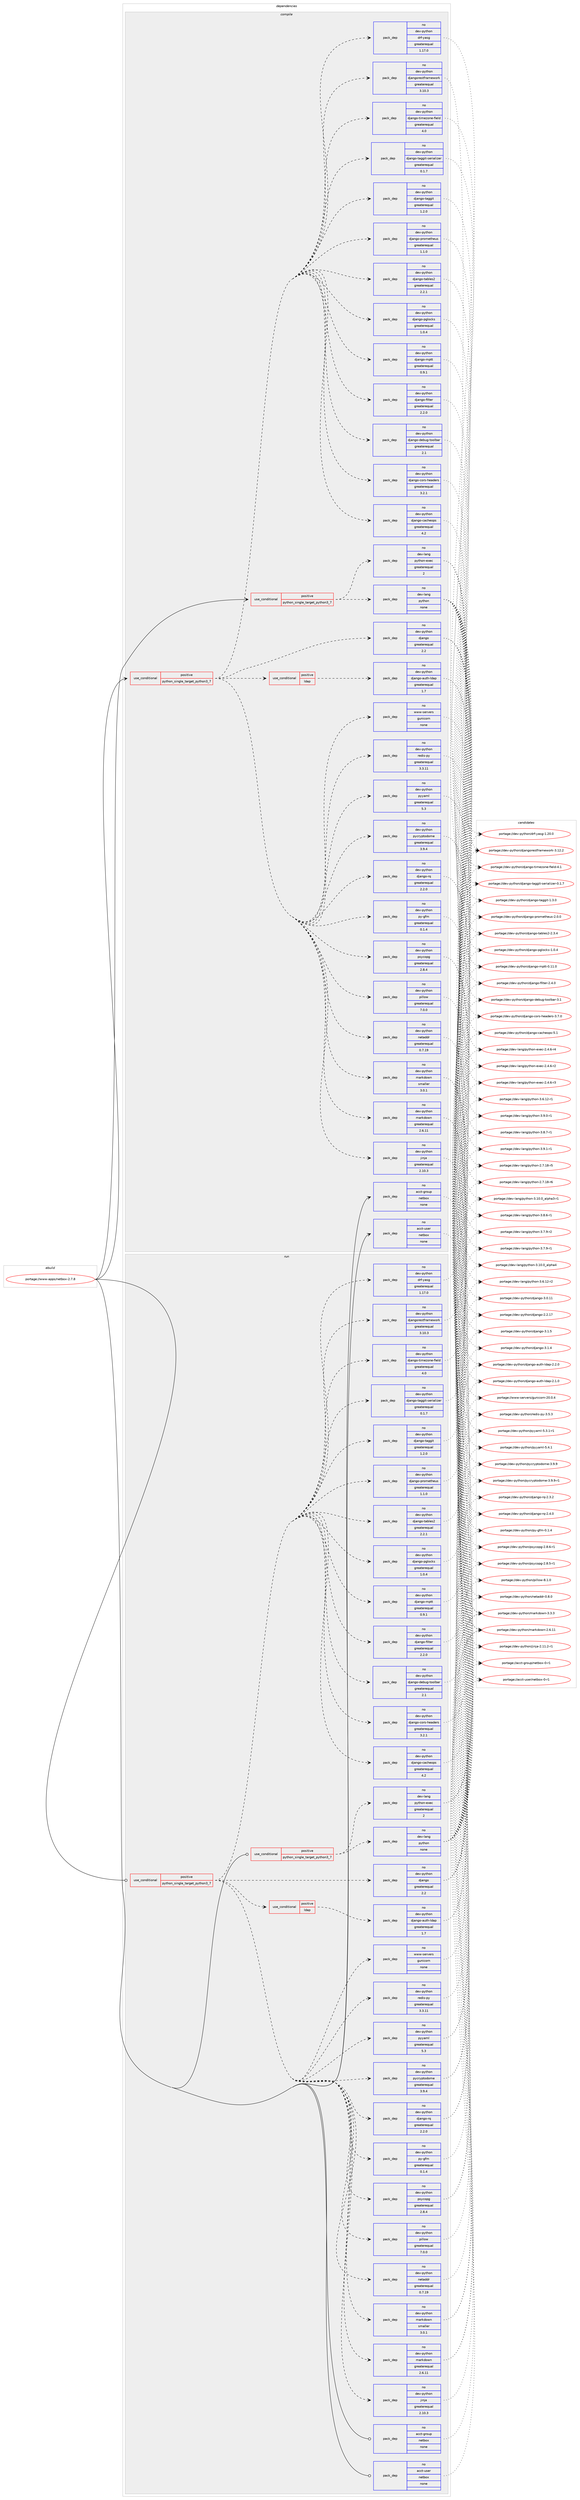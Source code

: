 digraph prolog {

# *************
# Graph options
# *************

newrank=true;
concentrate=true;
compound=true;
graph [rankdir=LR,fontname=Helvetica,fontsize=10,ranksep=1.5];#, ranksep=2.5, nodesep=0.2];
edge  [arrowhead=vee];
node  [fontname=Helvetica,fontsize=10];

# **********
# The ebuild
# **********

subgraph cluster_leftcol {
color=gray;
rank=same;
label=<<i>ebuild</i>>;
id [label="portage://www-apps/netbox-2.7.8", color=red, width=4, href="../www-apps/netbox-2.7.8.svg"];
}

# ****************
# The dependencies
# ****************

subgraph cluster_midcol {
color=gray;
label=<<i>dependencies</i>>;
subgraph cluster_compile {
fillcolor="#eeeeee";
style=filled;
label=<<i>compile</i>>;
subgraph cond1077 {
dependency4663 [label=<<TABLE BORDER="0" CELLBORDER="1" CELLSPACING="0" CELLPADDING="4"><TR><TD ROWSPAN="3" CELLPADDING="10">use_conditional</TD></TR><TR><TD>positive</TD></TR><TR><TD>python_single_target_python3_7</TD></TR></TABLE>>, shape=none, color=red];
subgraph pack3538 {
dependency4664 [label=<<TABLE BORDER="0" CELLBORDER="1" CELLSPACING="0" CELLPADDING="4" WIDTH="220"><TR><TD ROWSPAN="6" CELLPADDING="30">pack_dep</TD></TR><TR><TD WIDTH="110">no</TD></TR><TR><TD>dev-lang</TD></TR><TR><TD>python</TD></TR><TR><TD>none</TD></TR><TR><TD></TD></TR></TABLE>>, shape=none, color=blue];
}
dependency4663:e -> dependency4664:w [weight=20,style="dashed",arrowhead="vee"];
subgraph pack3539 {
dependency4665 [label=<<TABLE BORDER="0" CELLBORDER="1" CELLSPACING="0" CELLPADDING="4" WIDTH="220"><TR><TD ROWSPAN="6" CELLPADDING="30">pack_dep</TD></TR><TR><TD WIDTH="110">no</TD></TR><TR><TD>dev-lang</TD></TR><TR><TD>python-exec</TD></TR><TR><TD>greaterequal</TD></TR><TR><TD>2</TD></TR></TABLE>>, shape=none, color=blue];
}
dependency4663:e -> dependency4665:w [weight=20,style="dashed",arrowhead="vee"];
}
id:e -> dependency4663:w [weight=20,style="solid",arrowhead="vee"];
subgraph cond1078 {
dependency4666 [label=<<TABLE BORDER="0" CELLBORDER="1" CELLSPACING="0" CELLPADDING="4"><TR><TD ROWSPAN="3" CELLPADDING="10">use_conditional</TD></TR><TR><TD>positive</TD></TR><TR><TD>python_single_target_python3_7</TD></TR></TABLE>>, shape=none, color=red];
subgraph pack3540 {
dependency4667 [label=<<TABLE BORDER="0" CELLBORDER="1" CELLSPACING="0" CELLPADDING="4" WIDTH="220"><TR><TD ROWSPAN="6" CELLPADDING="30">pack_dep</TD></TR><TR><TD WIDTH="110">no</TD></TR><TR><TD>dev-python</TD></TR><TR><TD>django</TD></TR><TR><TD>greaterequal</TD></TR><TR><TD>2.2</TD></TR></TABLE>>, shape=none, color=blue];
}
dependency4666:e -> dependency4667:w [weight=20,style="dashed",arrowhead="vee"];
subgraph pack3541 {
dependency4668 [label=<<TABLE BORDER="0" CELLBORDER="1" CELLSPACING="0" CELLPADDING="4" WIDTH="220"><TR><TD ROWSPAN="6" CELLPADDING="30">pack_dep</TD></TR><TR><TD WIDTH="110">no</TD></TR><TR><TD>dev-python</TD></TR><TR><TD>django-cacheops</TD></TR><TR><TD>greaterequal</TD></TR><TR><TD>4.2</TD></TR></TABLE>>, shape=none, color=blue];
}
dependency4666:e -> dependency4668:w [weight=20,style="dashed",arrowhead="vee"];
subgraph pack3542 {
dependency4669 [label=<<TABLE BORDER="0" CELLBORDER="1" CELLSPACING="0" CELLPADDING="4" WIDTH="220"><TR><TD ROWSPAN="6" CELLPADDING="30">pack_dep</TD></TR><TR><TD WIDTH="110">no</TD></TR><TR><TD>dev-python</TD></TR><TR><TD>django-cors-headers</TD></TR><TR><TD>greaterequal</TD></TR><TR><TD>3.2.1</TD></TR></TABLE>>, shape=none, color=blue];
}
dependency4666:e -> dependency4669:w [weight=20,style="dashed",arrowhead="vee"];
subgraph pack3543 {
dependency4670 [label=<<TABLE BORDER="0" CELLBORDER="1" CELLSPACING="0" CELLPADDING="4" WIDTH="220"><TR><TD ROWSPAN="6" CELLPADDING="30">pack_dep</TD></TR><TR><TD WIDTH="110">no</TD></TR><TR><TD>dev-python</TD></TR><TR><TD>django-debug-toolbar</TD></TR><TR><TD>greaterequal</TD></TR><TR><TD>2.1</TD></TR></TABLE>>, shape=none, color=blue];
}
dependency4666:e -> dependency4670:w [weight=20,style="dashed",arrowhead="vee"];
subgraph pack3544 {
dependency4671 [label=<<TABLE BORDER="0" CELLBORDER="1" CELLSPACING="0" CELLPADDING="4" WIDTH="220"><TR><TD ROWSPAN="6" CELLPADDING="30">pack_dep</TD></TR><TR><TD WIDTH="110">no</TD></TR><TR><TD>dev-python</TD></TR><TR><TD>django-filter</TD></TR><TR><TD>greaterequal</TD></TR><TR><TD>2.2.0</TD></TR></TABLE>>, shape=none, color=blue];
}
dependency4666:e -> dependency4671:w [weight=20,style="dashed",arrowhead="vee"];
subgraph pack3545 {
dependency4672 [label=<<TABLE BORDER="0" CELLBORDER="1" CELLSPACING="0" CELLPADDING="4" WIDTH="220"><TR><TD ROWSPAN="6" CELLPADDING="30">pack_dep</TD></TR><TR><TD WIDTH="110">no</TD></TR><TR><TD>dev-python</TD></TR><TR><TD>django-mptt</TD></TR><TR><TD>greaterequal</TD></TR><TR><TD>0.9.1</TD></TR></TABLE>>, shape=none, color=blue];
}
dependency4666:e -> dependency4672:w [weight=20,style="dashed",arrowhead="vee"];
subgraph pack3546 {
dependency4673 [label=<<TABLE BORDER="0" CELLBORDER="1" CELLSPACING="0" CELLPADDING="4" WIDTH="220"><TR><TD ROWSPAN="6" CELLPADDING="30">pack_dep</TD></TR><TR><TD WIDTH="110">no</TD></TR><TR><TD>dev-python</TD></TR><TR><TD>django-pglocks</TD></TR><TR><TD>greaterequal</TD></TR><TR><TD>1.0.4</TD></TR></TABLE>>, shape=none, color=blue];
}
dependency4666:e -> dependency4673:w [weight=20,style="dashed",arrowhead="vee"];
subgraph pack3547 {
dependency4674 [label=<<TABLE BORDER="0" CELLBORDER="1" CELLSPACING="0" CELLPADDING="4" WIDTH="220"><TR><TD ROWSPAN="6" CELLPADDING="30">pack_dep</TD></TR><TR><TD WIDTH="110">no</TD></TR><TR><TD>dev-python</TD></TR><TR><TD>django-prometheus</TD></TR><TR><TD>greaterequal</TD></TR><TR><TD>1.1.0</TD></TR></TABLE>>, shape=none, color=blue];
}
dependency4666:e -> dependency4674:w [weight=20,style="dashed",arrowhead="vee"];
subgraph pack3548 {
dependency4675 [label=<<TABLE BORDER="0" CELLBORDER="1" CELLSPACING="0" CELLPADDING="4" WIDTH="220"><TR><TD ROWSPAN="6" CELLPADDING="30">pack_dep</TD></TR><TR><TD WIDTH="110">no</TD></TR><TR><TD>dev-python</TD></TR><TR><TD>django-rq</TD></TR><TR><TD>greaterequal</TD></TR><TR><TD>2.2.0</TD></TR></TABLE>>, shape=none, color=blue];
}
dependency4666:e -> dependency4675:w [weight=20,style="dashed",arrowhead="vee"];
subgraph pack3549 {
dependency4676 [label=<<TABLE BORDER="0" CELLBORDER="1" CELLSPACING="0" CELLPADDING="4" WIDTH="220"><TR><TD ROWSPAN="6" CELLPADDING="30">pack_dep</TD></TR><TR><TD WIDTH="110">no</TD></TR><TR><TD>dev-python</TD></TR><TR><TD>django-tables2</TD></TR><TR><TD>greaterequal</TD></TR><TR><TD>2.2.1</TD></TR></TABLE>>, shape=none, color=blue];
}
dependency4666:e -> dependency4676:w [weight=20,style="dashed",arrowhead="vee"];
subgraph pack3550 {
dependency4677 [label=<<TABLE BORDER="0" CELLBORDER="1" CELLSPACING="0" CELLPADDING="4" WIDTH="220"><TR><TD ROWSPAN="6" CELLPADDING="30">pack_dep</TD></TR><TR><TD WIDTH="110">no</TD></TR><TR><TD>dev-python</TD></TR><TR><TD>django-taggit</TD></TR><TR><TD>greaterequal</TD></TR><TR><TD>1.2.0</TD></TR></TABLE>>, shape=none, color=blue];
}
dependency4666:e -> dependency4677:w [weight=20,style="dashed",arrowhead="vee"];
subgraph pack3551 {
dependency4678 [label=<<TABLE BORDER="0" CELLBORDER="1" CELLSPACING="0" CELLPADDING="4" WIDTH="220"><TR><TD ROWSPAN="6" CELLPADDING="30">pack_dep</TD></TR><TR><TD WIDTH="110">no</TD></TR><TR><TD>dev-python</TD></TR><TR><TD>django-taggit-serializer</TD></TR><TR><TD>greaterequal</TD></TR><TR><TD>0.1.7</TD></TR></TABLE>>, shape=none, color=blue];
}
dependency4666:e -> dependency4678:w [weight=20,style="dashed",arrowhead="vee"];
subgraph pack3552 {
dependency4679 [label=<<TABLE BORDER="0" CELLBORDER="1" CELLSPACING="0" CELLPADDING="4" WIDTH="220"><TR><TD ROWSPAN="6" CELLPADDING="30">pack_dep</TD></TR><TR><TD WIDTH="110">no</TD></TR><TR><TD>dev-python</TD></TR><TR><TD>django-timezone-field</TD></TR><TR><TD>greaterequal</TD></TR><TR><TD>4.0</TD></TR></TABLE>>, shape=none, color=blue];
}
dependency4666:e -> dependency4679:w [weight=20,style="dashed",arrowhead="vee"];
subgraph pack3553 {
dependency4680 [label=<<TABLE BORDER="0" CELLBORDER="1" CELLSPACING="0" CELLPADDING="4" WIDTH="220"><TR><TD ROWSPAN="6" CELLPADDING="30">pack_dep</TD></TR><TR><TD WIDTH="110">no</TD></TR><TR><TD>dev-python</TD></TR><TR><TD>djangorestframework</TD></TR><TR><TD>greaterequal</TD></TR><TR><TD>3.10.3</TD></TR></TABLE>>, shape=none, color=blue];
}
dependency4666:e -> dependency4680:w [weight=20,style="dashed",arrowhead="vee"];
subgraph pack3554 {
dependency4681 [label=<<TABLE BORDER="0" CELLBORDER="1" CELLSPACING="0" CELLPADDING="4" WIDTH="220"><TR><TD ROWSPAN="6" CELLPADDING="30">pack_dep</TD></TR><TR><TD WIDTH="110">no</TD></TR><TR><TD>dev-python</TD></TR><TR><TD>drf-yasg</TD></TR><TR><TD>greaterequal</TD></TR><TR><TD>1.17.0</TD></TR></TABLE>>, shape=none, color=blue];
}
dependency4666:e -> dependency4681:w [weight=20,style="dashed",arrowhead="vee"];
subgraph pack3555 {
dependency4682 [label=<<TABLE BORDER="0" CELLBORDER="1" CELLSPACING="0" CELLPADDING="4" WIDTH="220"><TR><TD ROWSPAN="6" CELLPADDING="30">pack_dep</TD></TR><TR><TD WIDTH="110">no</TD></TR><TR><TD>dev-python</TD></TR><TR><TD>jinja</TD></TR><TR><TD>greaterequal</TD></TR><TR><TD>2.10.3</TD></TR></TABLE>>, shape=none, color=blue];
}
dependency4666:e -> dependency4682:w [weight=20,style="dashed",arrowhead="vee"];
subgraph pack3556 {
dependency4683 [label=<<TABLE BORDER="0" CELLBORDER="1" CELLSPACING="0" CELLPADDING="4" WIDTH="220"><TR><TD ROWSPAN="6" CELLPADDING="30">pack_dep</TD></TR><TR><TD WIDTH="110">no</TD></TR><TR><TD>dev-python</TD></TR><TR><TD>markdown</TD></TR><TR><TD>greaterequal</TD></TR><TR><TD>2.6.11</TD></TR></TABLE>>, shape=none, color=blue];
}
dependency4666:e -> dependency4683:w [weight=20,style="dashed",arrowhead="vee"];
subgraph pack3557 {
dependency4684 [label=<<TABLE BORDER="0" CELLBORDER="1" CELLSPACING="0" CELLPADDING="4" WIDTH="220"><TR><TD ROWSPAN="6" CELLPADDING="30">pack_dep</TD></TR><TR><TD WIDTH="110">no</TD></TR><TR><TD>dev-python</TD></TR><TR><TD>markdown</TD></TR><TR><TD>smaller</TD></TR><TR><TD>3.0.1</TD></TR></TABLE>>, shape=none, color=blue];
}
dependency4666:e -> dependency4684:w [weight=20,style="dashed",arrowhead="vee"];
subgraph pack3558 {
dependency4685 [label=<<TABLE BORDER="0" CELLBORDER="1" CELLSPACING="0" CELLPADDING="4" WIDTH="220"><TR><TD ROWSPAN="6" CELLPADDING="30">pack_dep</TD></TR><TR><TD WIDTH="110">no</TD></TR><TR><TD>dev-python</TD></TR><TR><TD>netaddr</TD></TR><TR><TD>greaterequal</TD></TR><TR><TD>0.7.19</TD></TR></TABLE>>, shape=none, color=blue];
}
dependency4666:e -> dependency4685:w [weight=20,style="dashed",arrowhead="vee"];
subgraph pack3559 {
dependency4686 [label=<<TABLE BORDER="0" CELLBORDER="1" CELLSPACING="0" CELLPADDING="4" WIDTH="220"><TR><TD ROWSPAN="6" CELLPADDING="30">pack_dep</TD></TR><TR><TD WIDTH="110">no</TD></TR><TR><TD>dev-python</TD></TR><TR><TD>pillow</TD></TR><TR><TD>greaterequal</TD></TR><TR><TD>7.0.0</TD></TR></TABLE>>, shape=none, color=blue];
}
dependency4666:e -> dependency4686:w [weight=20,style="dashed",arrowhead="vee"];
subgraph pack3560 {
dependency4687 [label=<<TABLE BORDER="0" CELLBORDER="1" CELLSPACING="0" CELLPADDING="4" WIDTH="220"><TR><TD ROWSPAN="6" CELLPADDING="30">pack_dep</TD></TR><TR><TD WIDTH="110">no</TD></TR><TR><TD>dev-python</TD></TR><TR><TD>psycopg</TD></TR><TR><TD>greaterequal</TD></TR><TR><TD>2.8.4</TD></TR></TABLE>>, shape=none, color=blue];
}
dependency4666:e -> dependency4687:w [weight=20,style="dashed",arrowhead="vee"];
subgraph pack3561 {
dependency4688 [label=<<TABLE BORDER="0" CELLBORDER="1" CELLSPACING="0" CELLPADDING="4" WIDTH="220"><TR><TD ROWSPAN="6" CELLPADDING="30">pack_dep</TD></TR><TR><TD WIDTH="110">no</TD></TR><TR><TD>dev-python</TD></TR><TR><TD>py-gfm</TD></TR><TR><TD>greaterequal</TD></TR><TR><TD>0.1.4</TD></TR></TABLE>>, shape=none, color=blue];
}
dependency4666:e -> dependency4688:w [weight=20,style="dashed",arrowhead="vee"];
subgraph pack3562 {
dependency4689 [label=<<TABLE BORDER="0" CELLBORDER="1" CELLSPACING="0" CELLPADDING="4" WIDTH="220"><TR><TD ROWSPAN="6" CELLPADDING="30">pack_dep</TD></TR><TR><TD WIDTH="110">no</TD></TR><TR><TD>dev-python</TD></TR><TR><TD>pycryptodome</TD></TR><TR><TD>greaterequal</TD></TR><TR><TD>3.9.4</TD></TR></TABLE>>, shape=none, color=blue];
}
dependency4666:e -> dependency4689:w [weight=20,style="dashed",arrowhead="vee"];
subgraph pack3563 {
dependency4690 [label=<<TABLE BORDER="0" CELLBORDER="1" CELLSPACING="0" CELLPADDING="4" WIDTH="220"><TR><TD ROWSPAN="6" CELLPADDING="30">pack_dep</TD></TR><TR><TD WIDTH="110">no</TD></TR><TR><TD>dev-python</TD></TR><TR><TD>pyyaml</TD></TR><TR><TD>greaterequal</TD></TR><TR><TD>5.3</TD></TR></TABLE>>, shape=none, color=blue];
}
dependency4666:e -> dependency4690:w [weight=20,style="dashed",arrowhead="vee"];
subgraph pack3564 {
dependency4691 [label=<<TABLE BORDER="0" CELLBORDER="1" CELLSPACING="0" CELLPADDING="4" WIDTH="220"><TR><TD ROWSPAN="6" CELLPADDING="30">pack_dep</TD></TR><TR><TD WIDTH="110">no</TD></TR><TR><TD>dev-python</TD></TR><TR><TD>redis-py</TD></TR><TR><TD>greaterequal</TD></TR><TR><TD>3.3.11</TD></TR></TABLE>>, shape=none, color=blue];
}
dependency4666:e -> dependency4691:w [weight=20,style="dashed",arrowhead="vee"];
subgraph pack3565 {
dependency4692 [label=<<TABLE BORDER="0" CELLBORDER="1" CELLSPACING="0" CELLPADDING="4" WIDTH="220"><TR><TD ROWSPAN="6" CELLPADDING="30">pack_dep</TD></TR><TR><TD WIDTH="110">no</TD></TR><TR><TD>www-servers</TD></TR><TR><TD>gunicorn</TD></TR><TR><TD>none</TD></TR><TR><TD></TD></TR></TABLE>>, shape=none, color=blue];
}
dependency4666:e -> dependency4692:w [weight=20,style="dashed",arrowhead="vee"];
subgraph cond1079 {
dependency4693 [label=<<TABLE BORDER="0" CELLBORDER="1" CELLSPACING="0" CELLPADDING="4"><TR><TD ROWSPAN="3" CELLPADDING="10">use_conditional</TD></TR><TR><TD>positive</TD></TR><TR><TD>ldap</TD></TR></TABLE>>, shape=none, color=red];
subgraph pack3566 {
dependency4694 [label=<<TABLE BORDER="0" CELLBORDER="1" CELLSPACING="0" CELLPADDING="4" WIDTH="220"><TR><TD ROWSPAN="6" CELLPADDING="30">pack_dep</TD></TR><TR><TD WIDTH="110">no</TD></TR><TR><TD>dev-python</TD></TR><TR><TD>django-auth-ldap</TD></TR><TR><TD>greaterequal</TD></TR><TR><TD>1.7</TD></TR></TABLE>>, shape=none, color=blue];
}
dependency4693:e -> dependency4694:w [weight=20,style="dashed",arrowhead="vee"];
}
dependency4666:e -> dependency4693:w [weight=20,style="dashed",arrowhead="vee"];
}
id:e -> dependency4666:w [weight=20,style="solid",arrowhead="vee"];
subgraph pack3567 {
dependency4695 [label=<<TABLE BORDER="0" CELLBORDER="1" CELLSPACING="0" CELLPADDING="4" WIDTH="220"><TR><TD ROWSPAN="6" CELLPADDING="30">pack_dep</TD></TR><TR><TD WIDTH="110">no</TD></TR><TR><TD>acct-group</TD></TR><TR><TD>netbox</TD></TR><TR><TD>none</TD></TR><TR><TD></TD></TR></TABLE>>, shape=none, color=blue];
}
id:e -> dependency4695:w [weight=20,style="solid",arrowhead="vee"];
subgraph pack3568 {
dependency4696 [label=<<TABLE BORDER="0" CELLBORDER="1" CELLSPACING="0" CELLPADDING="4" WIDTH="220"><TR><TD ROWSPAN="6" CELLPADDING="30">pack_dep</TD></TR><TR><TD WIDTH="110">no</TD></TR><TR><TD>acct-user</TD></TR><TR><TD>netbox</TD></TR><TR><TD>none</TD></TR><TR><TD></TD></TR></TABLE>>, shape=none, color=blue];
}
id:e -> dependency4696:w [weight=20,style="solid",arrowhead="vee"];
}
subgraph cluster_compileandrun {
fillcolor="#eeeeee";
style=filled;
label=<<i>compile and run</i>>;
}
subgraph cluster_run {
fillcolor="#eeeeee";
style=filled;
label=<<i>run</i>>;
subgraph cond1080 {
dependency4697 [label=<<TABLE BORDER="0" CELLBORDER="1" CELLSPACING="0" CELLPADDING="4"><TR><TD ROWSPAN="3" CELLPADDING="10">use_conditional</TD></TR><TR><TD>positive</TD></TR><TR><TD>python_single_target_python3_7</TD></TR></TABLE>>, shape=none, color=red];
subgraph pack3569 {
dependency4698 [label=<<TABLE BORDER="0" CELLBORDER="1" CELLSPACING="0" CELLPADDING="4" WIDTH="220"><TR><TD ROWSPAN="6" CELLPADDING="30">pack_dep</TD></TR><TR><TD WIDTH="110">no</TD></TR><TR><TD>dev-lang</TD></TR><TR><TD>python</TD></TR><TR><TD>none</TD></TR><TR><TD></TD></TR></TABLE>>, shape=none, color=blue];
}
dependency4697:e -> dependency4698:w [weight=20,style="dashed",arrowhead="vee"];
subgraph pack3570 {
dependency4699 [label=<<TABLE BORDER="0" CELLBORDER="1" CELLSPACING="0" CELLPADDING="4" WIDTH="220"><TR><TD ROWSPAN="6" CELLPADDING="30">pack_dep</TD></TR><TR><TD WIDTH="110">no</TD></TR><TR><TD>dev-lang</TD></TR><TR><TD>python-exec</TD></TR><TR><TD>greaterequal</TD></TR><TR><TD>2</TD></TR></TABLE>>, shape=none, color=blue];
}
dependency4697:e -> dependency4699:w [weight=20,style="dashed",arrowhead="vee"];
}
id:e -> dependency4697:w [weight=20,style="solid",arrowhead="odot"];
subgraph cond1081 {
dependency4700 [label=<<TABLE BORDER="0" CELLBORDER="1" CELLSPACING="0" CELLPADDING="4"><TR><TD ROWSPAN="3" CELLPADDING="10">use_conditional</TD></TR><TR><TD>positive</TD></TR><TR><TD>python_single_target_python3_7</TD></TR></TABLE>>, shape=none, color=red];
subgraph pack3571 {
dependency4701 [label=<<TABLE BORDER="0" CELLBORDER="1" CELLSPACING="0" CELLPADDING="4" WIDTH="220"><TR><TD ROWSPAN="6" CELLPADDING="30">pack_dep</TD></TR><TR><TD WIDTH="110">no</TD></TR><TR><TD>dev-python</TD></TR><TR><TD>django</TD></TR><TR><TD>greaterequal</TD></TR><TR><TD>2.2</TD></TR></TABLE>>, shape=none, color=blue];
}
dependency4700:e -> dependency4701:w [weight=20,style="dashed",arrowhead="vee"];
subgraph pack3572 {
dependency4702 [label=<<TABLE BORDER="0" CELLBORDER="1" CELLSPACING="0" CELLPADDING="4" WIDTH="220"><TR><TD ROWSPAN="6" CELLPADDING="30">pack_dep</TD></TR><TR><TD WIDTH="110">no</TD></TR><TR><TD>dev-python</TD></TR><TR><TD>django-cacheops</TD></TR><TR><TD>greaterequal</TD></TR><TR><TD>4.2</TD></TR></TABLE>>, shape=none, color=blue];
}
dependency4700:e -> dependency4702:w [weight=20,style="dashed",arrowhead="vee"];
subgraph pack3573 {
dependency4703 [label=<<TABLE BORDER="0" CELLBORDER="1" CELLSPACING="0" CELLPADDING="4" WIDTH="220"><TR><TD ROWSPAN="6" CELLPADDING="30">pack_dep</TD></TR><TR><TD WIDTH="110">no</TD></TR><TR><TD>dev-python</TD></TR><TR><TD>django-cors-headers</TD></TR><TR><TD>greaterequal</TD></TR><TR><TD>3.2.1</TD></TR></TABLE>>, shape=none, color=blue];
}
dependency4700:e -> dependency4703:w [weight=20,style="dashed",arrowhead="vee"];
subgraph pack3574 {
dependency4704 [label=<<TABLE BORDER="0" CELLBORDER="1" CELLSPACING="0" CELLPADDING="4" WIDTH="220"><TR><TD ROWSPAN="6" CELLPADDING="30">pack_dep</TD></TR><TR><TD WIDTH="110">no</TD></TR><TR><TD>dev-python</TD></TR><TR><TD>django-debug-toolbar</TD></TR><TR><TD>greaterequal</TD></TR><TR><TD>2.1</TD></TR></TABLE>>, shape=none, color=blue];
}
dependency4700:e -> dependency4704:w [weight=20,style="dashed",arrowhead="vee"];
subgraph pack3575 {
dependency4705 [label=<<TABLE BORDER="0" CELLBORDER="1" CELLSPACING="0" CELLPADDING="4" WIDTH="220"><TR><TD ROWSPAN="6" CELLPADDING="30">pack_dep</TD></TR><TR><TD WIDTH="110">no</TD></TR><TR><TD>dev-python</TD></TR><TR><TD>django-filter</TD></TR><TR><TD>greaterequal</TD></TR><TR><TD>2.2.0</TD></TR></TABLE>>, shape=none, color=blue];
}
dependency4700:e -> dependency4705:w [weight=20,style="dashed",arrowhead="vee"];
subgraph pack3576 {
dependency4706 [label=<<TABLE BORDER="0" CELLBORDER="1" CELLSPACING="0" CELLPADDING="4" WIDTH="220"><TR><TD ROWSPAN="6" CELLPADDING="30">pack_dep</TD></TR><TR><TD WIDTH="110">no</TD></TR><TR><TD>dev-python</TD></TR><TR><TD>django-mptt</TD></TR><TR><TD>greaterequal</TD></TR><TR><TD>0.9.1</TD></TR></TABLE>>, shape=none, color=blue];
}
dependency4700:e -> dependency4706:w [weight=20,style="dashed",arrowhead="vee"];
subgraph pack3577 {
dependency4707 [label=<<TABLE BORDER="0" CELLBORDER="1" CELLSPACING="0" CELLPADDING="4" WIDTH="220"><TR><TD ROWSPAN="6" CELLPADDING="30">pack_dep</TD></TR><TR><TD WIDTH="110">no</TD></TR><TR><TD>dev-python</TD></TR><TR><TD>django-pglocks</TD></TR><TR><TD>greaterequal</TD></TR><TR><TD>1.0.4</TD></TR></TABLE>>, shape=none, color=blue];
}
dependency4700:e -> dependency4707:w [weight=20,style="dashed",arrowhead="vee"];
subgraph pack3578 {
dependency4708 [label=<<TABLE BORDER="0" CELLBORDER="1" CELLSPACING="0" CELLPADDING="4" WIDTH="220"><TR><TD ROWSPAN="6" CELLPADDING="30">pack_dep</TD></TR><TR><TD WIDTH="110">no</TD></TR><TR><TD>dev-python</TD></TR><TR><TD>django-prometheus</TD></TR><TR><TD>greaterequal</TD></TR><TR><TD>1.1.0</TD></TR></TABLE>>, shape=none, color=blue];
}
dependency4700:e -> dependency4708:w [weight=20,style="dashed",arrowhead="vee"];
subgraph pack3579 {
dependency4709 [label=<<TABLE BORDER="0" CELLBORDER="1" CELLSPACING="0" CELLPADDING="4" WIDTH="220"><TR><TD ROWSPAN="6" CELLPADDING="30">pack_dep</TD></TR><TR><TD WIDTH="110">no</TD></TR><TR><TD>dev-python</TD></TR><TR><TD>django-rq</TD></TR><TR><TD>greaterequal</TD></TR><TR><TD>2.2.0</TD></TR></TABLE>>, shape=none, color=blue];
}
dependency4700:e -> dependency4709:w [weight=20,style="dashed",arrowhead="vee"];
subgraph pack3580 {
dependency4710 [label=<<TABLE BORDER="0" CELLBORDER="1" CELLSPACING="0" CELLPADDING="4" WIDTH="220"><TR><TD ROWSPAN="6" CELLPADDING="30">pack_dep</TD></TR><TR><TD WIDTH="110">no</TD></TR><TR><TD>dev-python</TD></TR><TR><TD>django-tables2</TD></TR><TR><TD>greaterequal</TD></TR><TR><TD>2.2.1</TD></TR></TABLE>>, shape=none, color=blue];
}
dependency4700:e -> dependency4710:w [weight=20,style="dashed",arrowhead="vee"];
subgraph pack3581 {
dependency4711 [label=<<TABLE BORDER="0" CELLBORDER="1" CELLSPACING="0" CELLPADDING="4" WIDTH="220"><TR><TD ROWSPAN="6" CELLPADDING="30">pack_dep</TD></TR><TR><TD WIDTH="110">no</TD></TR><TR><TD>dev-python</TD></TR><TR><TD>django-taggit</TD></TR><TR><TD>greaterequal</TD></TR><TR><TD>1.2.0</TD></TR></TABLE>>, shape=none, color=blue];
}
dependency4700:e -> dependency4711:w [weight=20,style="dashed",arrowhead="vee"];
subgraph pack3582 {
dependency4712 [label=<<TABLE BORDER="0" CELLBORDER="1" CELLSPACING="0" CELLPADDING="4" WIDTH="220"><TR><TD ROWSPAN="6" CELLPADDING="30">pack_dep</TD></TR><TR><TD WIDTH="110">no</TD></TR><TR><TD>dev-python</TD></TR><TR><TD>django-taggit-serializer</TD></TR><TR><TD>greaterequal</TD></TR><TR><TD>0.1.7</TD></TR></TABLE>>, shape=none, color=blue];
}
dependency4700:e -> dependency4712:w [weight=20,style="dashed",arrowhead="vee"];
subgraph pack3583 {
dependency4713 [label=<<TABLE BORDER="0" CELLBORDER="1" CELLSPACING="0" CELLPADDING="4" WIDTH="220"><TR><TD ROWSPAN="6" CELLPADDING="30">pack_dep</TD></TR><TR><TD WIDTH="110">no</TD></TR><TR><TD>dev-python</TD></TR><TR><TD>django-timezone-field</TD></TR><TR><TD>greaterequal</TD></TR><TR><TD>4.0</TD></TR></TABLE>>, shape=none, color=blue];
}
dependency4700:e -> dependency4713:w [weight=20,style="dashed",arrowhead="vee"];
subgraph pack3584 {
dependency4714 [label=<<TABLE BORDER="0" CELLBORDER="1" CELLSPACING="0" CELLPADDING="4" WIDTH="220"><TR><TD ROWSPAN="6" CELLPADDING="30">pack_dep</TD></TR><TR><TD WIDTH="110">no</TD></TR><TR><TD>dev-python</TD></TR><TR><TD>djangorestframework</TD></TR><TR><TD>greaterequal</TD></TR><TR><TD>3.10.3</TD></TR></TABLE>>, shape=none, color=blue];
}
dependency4700:e -> dependency4714:w [weight=20,style="dashed",arrowhead="vee"];
subgraph pack3585 {
dependency4715 [label=<<TABLE BORDER="0" CELLBORDER="1" CELLSPACING="0" CELLPADDING="4" WIDTH="220"><TR><TD ROWSPAN="6" CELLPADDING="30">pack_dep</TD></TR><TR><TD WIDTH="110">no</TD></TR><TR><TD>dev-python</TD></TR><TR><TD>drf-yasg</TD></TR><TR><TD>greaterequal</TD></TR><TR><TD>1.17.0</TD></TR></TABLE>>, shape=none, color=blue];
}
dependency4700:e -> dependency4715:w [weight=20,style="dashed",arrowhead="vee"];
subgraph pack3586 {
dependency4716 [label=<<TABLE BORDER="0" CELLBORDER="1" CELLSPACING="0" CELLPADDING="4" WIDTH="220"><TR><TD ROWSPAN="6" CELLPADDING="30">pack_dep</TD></TR><TR><TD WIDTH="110">no</TD></TR><TR><TD>dev-python</TD></TR><TR><TD>jinja</TD></TR><TR><TD>greaterequal</TD></TR><TR><TD>2.10.3</TD></TR></TABLE>>, shape=none, color=blue];
}
dependency4700:e -> dependency4716:w [weight=20,style="dashed",arrowhead="vee"];
subgraph pack3587 {
dependency4717 [label=<<TABLE BORDER="0" CELLBORDER="1" CELLSPACING="0" CELLPADDING="4" WIDTH="220"><TR><TD ROWSPAN="6" CELLPADDING="30">pack_dep</TD></TR><TR><TD WIDTH="110">no</TD></TR><TR><TD>dev-python</TD></TR><TR><TD>markdown</TD></TR><TR><TD>greaterequal</TD></TR><TR><TD>2.6.11</TD></TR></TABLE>>, shape=none, color=blue];
}
dependency4700:e -> dependency4717:w [weight=20,style="dashed",arrowhead="vee"];
subgraph pack3588 {
dependency4718 [label=<<TABLE BORDER="0" CELLBORDER="1" CELLSPACING="0" CELLPADDING="4" WIDTH="220"><TR><TD ROWSPAN="6" CELLPADDING="30">pack_dep</TD></TR><TR><TD WIDTH="110">no</TD></TR><TR><TD>dev-python</TD></TR><TR><TD>markdown</TD></TR><TR><TD>smaller</TD></TR><TR><TD>3.0.1</TD></TR></TABLE>>, shape=none, color=blue];
}
dependency4700:e -> dependency4718:w [weight=20,style="dashed",arrowhead="vee"];
subgraph pack3589 {
dependency4719 [label=<<TABLE BORDER="0" CELLBORDER="1" CELLSPACING="0" CELLPADDING="4" WIDTH="220"><TR><TD ROWSPAN="6" CELLPADDING="30">pack_dep</TD></TR><TR><TD WIDTH="110">no</TD></TR><TR><TD>dev-python</TD></TR><TR><TD>netaddr</TD></TR><TR><TD>greaterequal</TD></TR><TR><TD>0.7.19</TD></TR></TABLE>>, shape=none, color=blue];
}
dependency4700:e -> dependency4719:w [weight=20,style="dashed",arrowhead="vee"];
subgraph pack3590 {
dependency4720 [label=<<TABLE BORDER="0" CELLBORDER="1" CELLSPACING="0" CELLPADDING="4" WIDTH="220"><TR><TD ROWSPAN="6" CELLPADDING="30">pack_dep</TD></TR><TR><TD WIDTH="110">no</TD></TR><TR><TD>dev-python</TD></TR><TR><TD>pillow</TD></TR><TR><TD>greaterequal</TD></TR><TR><TD>7.0.0</TD></TR></TABLE>>, shape=none, color=blue];
}
dependency4700:e -> dependency4720:w [weight=20,style="dashed",arrowhead="vee"];
subgraph pack3591 {
dependency4721 [label=<<TABLE BORDER="0" CELLBORDER="1" CELLSPACING="0" CELLPADDING="4" WIDTH="220"><TR><TD ROWSPAN="6" CELLPADDING="30">pack_dep</TD></TR><TR><TD WIDTH="110">no</TD></TR><TR><TD>dev-python</TD></TR><TR><TD>psycopg</TD></TR><TR><TD>greaterequal</TD></TR><TR><TD>2.8.4</TD></TR></TABLE>>, shape=none, color=blue];
}
dependency4700:e -> dependency4721:w [weight=20,style="dashed",arrowhead="vee"];
subgraph pack3592 {
dependency4722 [label=<<TABLE BORDER="0" CELLBORDER="1" CELLSPACING="0" CELLPADDING="4" WIDTH="220"><TR><TD ROWSPAN="6" CELLPADDING="30">pack_dep</TD></TR><TR><TD WIDTH="110">no</TD></TR><TR><TD>dev-python</TD></TR><TR><TD>py-gfm</TD></TR><TR><TD>greaterequal</TD></TR><TR><TD>0.1.4</TD></TR></TABLE>>, shape=none, color=blue];
}
dependency4700:e -> dependency4722:w [weight=20,style="dashed",arrowhead="vee"];
subgraph pack3593 {
dependency4723 [label=<<TABLE BORDER="0" CELLBORDER="1" CELLSPACING="0" CELLPADDING="4" WIDTH="220"><TR><TD ROWSPAN="6" CELLPADDING="30">pack_dep</TD></TR><TR><TD WIDTH="110">no</TD></TR><TR><TD>dev-python</TD></TR><TR><TD>pycryptodome</TD></TR><TR><TD>greaterequal</TD></TR><TR><TD>3.9.4</TD></TR></TABLE>>, shape=none, color=blue];
}
dependency4700:e -> dependency4723:w [weight=20,style="dashed",arrowhead="vee"];
subgraph pack3594 {
dependency4724 [label=<<TABLE BORDER="0" CELLBORDER="1" CELLSPACING="0" CELLPADDING="4" WIDTH="220"><TR><TD ROWSPAN="6" CELLPADDING="30">pack_dep</TD></TR><TR><TD WIDTH="110">no</TD></TR><TR><TD>dev-python</TD></TR><TR><TD>pyyaml</TD></TR><TR><TD>greaterequal</TD></TR><TR><TD>5.3</TD></TR></TABLE>>, shape=none, color=blue];
}
dependency4700:e -> dependency4724:w [weight=20,style="dashed",arrowhead="vee"];
subgraph pack3595 {
dependency4725 [label=<<TABLE BORDER="0" CELLBORDER="1" CELLSPACING="0" CELLPADDING="4" WIDTH="220"><TR><TD ROWSPAN="6" CELLPADDING="30">pack_dep</TD></TR><TR><TD WIDTH="110">no</TD></TR><TR><TD>dev-python</TD></TR><TR><TD>redis-py</TD></TR><TR><TD>greaterequal</TD></TR><TR><TD>3.3.11</TD></TR></TABLE>>, shape=none, color=blue];
}
dependency4700:e -> dependency4725:w [weight=20,style="dashed",arrowhead="vee"];
subgraph pack3596 {
dependency4726 [label=<<TABLE BORDER="0" CELLBORDER="1" CELLSPACING="0" CELLPADDING="4" WIDTH="220"><TR><TD ROWSPAN="6" CELLPADDING="30">pack_dep</TD></TR><TR><TD WIDTH="110">no</TD></TR><TR><TD>www-servers</TD></TR><TR><TD>gunicorn</TD></TR><TR><TD>none</TD></TR><TR><TD></TD></TR></TABLE>>, shape=none, color=blue];
}
dependency4700:e -> dependency4726:w [weight=20,style="dashed",arrowhead="vee"];
subgraph cond1082 {
dependency4727 [label=<<TABLE BORDER="0" CELLBORDER="1" CELLSPACING="0" CELLPADDING="4"><TR><TD ROWSPAN="3" CELLPADDING="10">use_conditional</TD></TR><TR><TD>positive</TD></TR><TR><TD>ldap</TD></TR></TABLE>>, shape=none, color=red];
subgraph pack3597 {
dependency4728 [label=<<TABLE BORDER="0" CELLBORDER="1" CELLSPACING="0" CELLPADDING="4" WIDTH="220"><TR><TD ROWSPAN="6" CELLPADDING="30">pack_dep</TD></TR><TR><TD WIDTH="110">no</TD></TR><TR><TD>dev-python</TD></TR><TR><TD>django-auth-ldap</TD></TR><TR><TD>greaterequal</TD></TR><TR><TD>1.7</TD></TR></TABLE>>, shape=none, color=blue];
}
dependency4727:e -> dependency4728:w [weight=20,style="dashed",arrowhead="vee"];
}
dependency4700:e -> dependency4727:w [weight=20,style="dashed",arrowhead="vee"];
}
id:e -> dependency4700:w [weight=20,style="solid",arrowhead="odot"];
subgraph pack3598 {
dependency4729 [label=<<TABLE BORDER="0" CELLBORDER="1" CELLSPACING="0" CELLPADDING="4" WIDTH="220"><TR><TD ROWSPAN="6" CELLPADDING="30">pack_dep</TD></TR><TR><TD WIDTH="110">no</TD></TR><TR><TD>acct-group</TD></TR><TR><TD>netbox</TD></TR><TR><TD>none</TD></TR><TR><TD></TD></TR></TABLE>>, shape=none, color=blue];
}
id:e -> dependency4729:w [weight=20,style="solid",arrowhead="odot"];
subgraph pack3599 {
dependency4730 [label=<<TABLE BORDER="0" CELLBORDER="1" CELLSPACING="0" CELLPADDING="4" WIDTH="220"><TR><TD ROWSPAN="6" CELLPADDING="30">pack_dep</TD></TR><TR><TD WIDTH="110">no</TD></TR><TR><TD>acct-user</TD></TR><TR><TD>netbox</TD></TR><TR><TD>none</TD></TR><TR><TD></TD></TR></TABLE>>, shape=none, color=blue];
}
id:e -> dependency4730:w [weight=20,style="solid",arrowhead="odot"];
}
}

# **************
# The candidates
# **************

subgraph cluster_choices {
rank=same;
color=gray;
label=<<i>candidates</i>>;

subgraph choice3538 {
color=black;
nodesep=1;
choice1001011184510897110103471121211161041111104551465746494511449 [label="portage://dev-lang/python-3.9.1-r1", color=red, width=4,href="../dev-lang/python-3.9.1-r1.svg"];
choice1001011184510897110103471121211161041111104551465746484511449 [label="portage://dev-lang/python-3.9.0-r1", color=red, width=4,href="../dev-lang/python-3.9.0-r1.svg"];
choice1001011184510897110103471121211161041111104551465646554511449 [label="portage://dev-lang/python-3.8.7-r1", color=red, width=4,href="../dev-lang/python-3.8.7-r1.svg"];
choice1001011184510897110103471121211161041111104551465646544511449 [label="portage://dev-lang/python-3.8.6-r1", color=red, width=4,href="../dev-lang/python-3.8.6-r1.svg"];
choice1001011184510897110103471121211161041111104551465546574511450 [label="portage://dev-lang/python-3.7.9-r2", color=red, width=4,href="../dev-lang/python-3.7.9-r2.svg"];
choice1001011184510897110103471121211161041111104551465546574511449 [label="portage://dev-lang/python-3.7.9-r1", color=red, width=4,href="../dev-lang/python-3.7.9-r1.svg"];
choice100101118451089711010347112121116104111110455146544649504511450 [label="portage://dev-lang/python-3.6.12-r2", color=red, width=4,href="../dev-lang/python-3.6.12-r2.svg"];
choice100101118451089711010347112121116104111110455146544649504511449 [label="portage://dev-lang/python-3.6.12-r1", color=red, width=4,href="../dev-lang/python-3.6.12-r1.svg"];
choice1001011184510897110103471121211161041111104551464948464895971081121049752 [label="portage://dev-lang/python-3.10.0_alpha4", color=red, width=4,href="../dev-lang/python-3.10.0_alpha4.svg"];
choice10010111845108971101034711212111610411111045514649484648959710811210497514511449 [label="portage://dev-lang/python-3.10.0_alpha3-r1", color=red, width=4,href="../dev-lang/python-3.10.0_alpha3-r1.svg"];
choice100101118451089711010347112121116104111110455046554649564511454 [label="portage://dev-lang/python-2.7.18-r6", color=red, width=4,href="../dev-lang/python-2.7.18-r6.svg"];
choice100101118451089711010347112121116104111110455046554649564511453 [label="portage://dev-lang/python-2.7.18-r5", color=red, width=4,href="../dev-lang/python-2.7.18-r5.svg"];
dependency4664:e -> choice1001011184510897110103471121211161041111104551465746494511449:w [style=dotted,weight="100"];
dependency4664:e -> choice1001011184510897110103471121211161041111104551465746484511449:w [style=dotted,weight="100"];
dependency4664:e -> choice1001011184510897110103471121211161041111104551465646554511449:w [style=dotted,weight="100"];
dependency4664:e -> choice1001011184510897110103471121211161041111104551465646544511449:w [style=dotted,weight="100"];
dependency4664:e -> choice1001011184510897110103471121211161041111104551465546574511450:w [style=dotted,weight="100"];
dependency4664:e -> choice1001011184510897110103471121211161041111104551465546574511449:w [style=dotted,weight="100"];
dependency4664:e -> choice100101118451089711010347112121116104111110455146544649504511450:w [style=dotted,weight="100"];
dependency4664:e -> choice100101118451089711010347112121116104111110455146544649504511449:w [style=dotted,weight="100"];
dependency4664:e -> choice1001011184510897110103471121211161041111104551464948464895971081121049752:w [style=dotted,weight="100"];
dependency4664:e -> choice10010111845108971101034711212111610411111045514649484648959710811210497514511449:w [style=dotted,weight="100"];
dependency4664:e -> choice100101118451089711010347112121116104111110455046554649564511454:w [style=dotted,weight="100"];
dependency4664:e -> choice100101118451089711010347112121116104111110455046554649564511453:w [style=dotted,weight="100"];
}
subgraph choice3539 {
color=black;
nodesep=1;
choice10010111845108971101034711212111610411111045101120101994550465246544511452 [label="portage://dev-lang/python-exec-2.4.6-r4", color=red, width=4,href="../dev-lang/python-exec-2.4.6-r4.svg"];
choice10010111845108971101034711212111610411111045101120101994550465246544511451 [label="portage://dev-lang/python-exec-2.4.6-r3", color=red, width=4,href="../dev-lang/python-exec-2.4.6-r3.svg"];
choice10010111845108971101034711212111610411111045101120101994550465246544511450 [label="portage://dev-lang/python-exec-2.4.6-r2", color=red, width=4,href="../dev-lang/python-exec-2.4.6-r2.svg"];
dependency4665:e -> choice10010111845108971101034711212111610411111045101120101994550465246544511452:w [style=dotted,weight="100"];
dependency4665:e -> choice10010111845108971101034711212111610411111045101120101994550465246544511451:w [style=dotted,weight="100"];
dependency4665:e -> choice10010111845108971101034711212111610411111045101120101994550465246544511450:w [style=dotted,weight="100"];
}
subgraph choice3540 {
color=black;
nodesep=1;
choice100101118451121211161041111104710010697110103111455146494653 [label="portage://dev-python/django-3.1.5", color=red, width=4,href="../dev-python/django-3.1.5.svg"];
choice100101118451121211161041111104710010697110103111455146494652 [label="portage://dev-python/django-3.1.4", color=red, width=4,href="../dev-python/django-3.1.4.svg"];
choice10010111845112121116104111110471001069711010311145514648464949 [label="portage://dev-python/django-3.0.11", color=red, width=4,href="../dev-python/django-3.0.11.svg"];
choice10010111845112121116104111110471001069711010311145504650464955 [label="portage://dev-python/django-2.2.17", color=red, width=4,href="../dev-python/django-2.2.17.svg"];
dependency4667:e -> choice100101118451121211161041111104710010697110103111455146494653:w [style=dotted,weight="100"];
dependency4667:e -> choice100101118451121211161041111104710010697110103111455146494652:w [style=dotted,weight="100"];
dependency4667:e -> choice10010111845112121116104111110471001069711010311145514648464949:w [style=dotted,weight="100"];
dependency4667:e -> choice10010111845112121116104111110471001069711010311145504650464955:w [style=dotted,weight="100"];
}
subgraph choice3541 {
color=black;
nodesep=1;
choice1001011184511212111610411111047100106971101031114599979910410111111211545534649 [label="portage://dev-python/django-cacheops-5.1", color=red, width=4,href="../dev-python/django-cacheops-5.1.svg"];
dependency4668:e -> choice1001011184511212111610411111047100106971101031114599979910410111111211545534649:w [style=dotted,weight="100"];
}
subgraph choice3542 {
color=black;
nodesep=1;
choice10010111845112121116104111110471001069711010311145991111141154510410197100101114115455146554648 [label="portage://dev-python/django-cors-headers-3.7.0", color=red, width=4,href="../dev-python/django-cors-headers-3.7.0.svg"];
dependency4669:e -> choice10010111845112121116104111110471001069711010311145991111141154510410197100101114115455146554648:w [style=dotted,weight="100"];
}
subgraph choice3543 {
color=black;
nodesep=1;
choice100101118451121211161041111104710010697110103111451001019811710345116111111108989711445514649 [label="portage://dev-python/django-debug-toolbar-3.1", color=red, width=4,href="../dev-python/django-debug-toolbar-3.1.svg"];
dependency4670:e -> choice100101118451121211161041111104710010697110103111451001019811710345116111111108989711445514649:w [style=dotted,weight="100"];
}
subgraph choice3544 {
color=black;
nodesep=1;
choice10010111845112121116104111110471001069711010311145102105108116101114455046524648 [label="portage://dev-python/django-filter-2.4.0", color=red, width=4,href="../dev-python/django-filter-2.4.0.svg"];
dependency4671:e -> choice10010111845112121116104111110471001069711010311145102105108116101114455046524648:w [style=dotted,weight="100"];
}
subgraph choice3545 {
color=black;
nodesep=1;
choice1001011184511212111610411111047100106971101031114510911211611645484649494648 [label="portage://dev-python/django-mptt-0.11.0", color=red, width=4,href="../dev-python/django-mptt-0.11.0.svg"];
dependency4672:e -> choice1001011184511212111610411111047100106971101031114510911211611645484649494648:w [style=dotted,weight="100"];
}
subgraph choice3546 {
color=black;
nodesep=1;
choice1001011184511212111610411111047100106971101031114511210310811199107115454946484652 [label="portage://dev-python/django-pglocks-1.0.4", color=red, width=4,href="../dev-python/django-pglocks-1.0.4.svg"];
dependency4673:e -> choice1001011184511212111610411111047100106971101031114511210310811199107115454946484652:w [style=dotted,weight="100"];
}
subgraph choice3547 {
color=black;
nodesep=1;
choice10010111845112121116104111110471001069711010311145112114111109101116104101117115455046484648 [label="portage://dev-python/django-prometheus-2.0.0", color=red, width=4,href="../dev-python/django-prometheus-2.0.0.svg"];
dependency4674:e -> choice10010111845112121116104111110471001069711010311145112114111109101116104101117115455046484648:w [style=dotted,weight="100"];
}
subgraph choice3548 {
color=black;
nodesep=1;
choice10010111845112121116104111110471001069711010311145114113455046524648 [label="portage://dev-python/django-rq-2.4.0", color=red, width=4,href="../dev-python/django-rq-2.4.0.svg"];
choice10010111845112121116104111110471001069711010311145114113455046514650 [label="portage://dev-python/django-rq-2.3.2", color=red, width=4,href="../dev-python/django-rq-2.3.2.svg"];
dependency4675:e -> choice10010111845112121116104111110471001069711010311145114113455046524648:w [style=dotted,weight="100"];
dependency4675:e -> choice10010111845112121116104111110471001069711010311145114113455046514650:w [style=dotted,weight="100"];
}
subgraph choice3549 {
color=black;
nodesep=1;
choice10010111845112121116104111110471001069711010311145116979810810111550455046514652 [label="portage://dev-python/django-tables2-2.3.4", color=red, width=4,href="../dev-python/django-tables2-2.3.4.svg"];
dependency4676:e -> choice10010111845112121116104111110471001069711010311145116979810810111550455046514652:w [style=dotted,weight="100"];
}
subgraph choice3550 {
color=black;
nodesep=1;
choice1001011184511212111610411111047100106971101031114511697103103105116454946514648 [label="portage://dev-python/django-taggit-1.3.0", color=red, width=4,href="../dev-python/django-taggit-1.3.0.svg"];
dependency4677:e -> choice1001011184511212111610411111047100106971101031114511697103103105116454946514648:w [style=dotted,weight="100"];
}
subgraph choice3551 {
color=black;
nodesep=1;
choice10010111845112121116104111110471001069711010311145116971031031051164511510111410597108105122101114454846494655 [label="portage://dev-python/django-taggit-serializer-0.1.7", color=red, width=4,href="../dev-python/django-taggit-serializer-0.1.7.svg"];
dependency4678:e -> choice10010111845112121116104111110471001069711010311145116971031031051164511510111410597108105122101114454846494655:w [style=dotted,weight="100"];
}
subgraph choice3552 {
color=black;
nodesep=1;
choice100101118451121211161041111104710010697110103111451161051091011221111101014510210510110810045524649 [label="portage://dev-python/django-timezone-field-4.1", color=red, width=4,href="../dev-python/django-timezone-field-4.1.svg"];
dependency4679:e -> choice100101118451121211161041111104710010697110103111451161051091011221111101014510210510110810045524649:w [style=dotted,weight="100"];
}
subgraph choice3553 {
color=black;
nodesep=1;
choice1001011184511212111610411111047100106971101031111141011151161021149710910111911111410745514649504650 [label="portage://dev-python/djangorestframework-3.12.2", color=red, width=4,href="../dev-python/djangorestframework-3.12.2.svg"];
dependency4680:e -> choice1001011184511212111610411111047100106971101031111141011151161021149710910111911111410745514649504650:w [style=dotted,weight="100"];
}
subgraph choice3554 {
color=black;
nodesep=1;
choice1001011184511212111610411111047100114102451219711510345494650484648 [label="portage://dev-python/drf-yasg-1.20.0", color=red, width=4,href="../dev-python/drf-yasg-1.20.0.svg"];
dependency4681:e -> choice1001011184511212111610411111047100114102451219711510345494650484648:w [style=dotted,weight="100"];
}
subgraph choice3555 {
color=black;
nodesep=1;
choice100101118451121211161041111104710610511010697455046494946504511449 [label="portage://dev-python/jinja-2.11.2-r1", color=red, width=4,href="../dev-python/jinja-2.11.2-r1.svg"];
dependency4682:e -> choice100101118451121211161041111104710610511010697455046494946504511449:w [style=dotted,weight="100"];
}
subgraph choice3556 {
color=black;
nodesep=1;
choice100101118451121211161041111104710997114107100111119110455146514651 [label="portage://dev-python/markdown-3.3.3", color=red, width=4,href="../dev-python/markdown-3.3.3.svg"];
choice10010111845112121116104111110471099711410710011111911045504654464949 [label="portage://dev-python/markdown-2.6.11", color=red, width=4,href="../dev-python/markdown-2.6.11.svg"];
dependency4683:e -> choice100101118451121211161041111104710997114107100111119110455146514651:w [style=dotted,weight="100"];
dependency4683:e -> choice10010111845112121116104111110471099711410710011111911045504654464949:w [style=dotted,weight="100"];
}
subgraph choice3557 {
color=black;
nodesep=1;
choice100101118451121211161041111104710997114107100111119110455146514651 [label="portage://dev-python/markdown-3.3.3", color=red, width=4,href="../dev-python/markdown-3.3.3.svg"];
choice10010111845112121116104111110471099711410710011111911045504654464949 [label="portage://dev-python/markdown-2.6.11", color=red, width=4,href="../dev-python/markdown-2.6.11.svg"];
dependency4684:e -> choice100101118451121211161041111104710997114107100111119110455146514651:w [style=dotted,weight="100"];
dependency4684:e -> choice10010111845112121116104111110471099711410710011111911045504654464949:w [style=dotted,weight="100"];
}
subgraph choice3558 {
color=black;
nodesep=1;
choice100101118451121211161041111104711010111697100100114454846564648 [label="portage://dev-python/netaddr-0.8.0", color=red, width=4,href="../dev-python/netaddr-0.8.0.svg"];
dependency4685:e -> choice100101118451121211161041111104711010111697100100114454846564648:w [style=dotted,weight="100"];
}
subgraph choice3559 {
color=black;
nodesep=1;
choice1001011184511212111610411111047112105108108111119455646494648 [label="portage://dev-python/pillow-8.1.0", color=red, width=4,href="../dev-python/pillow-8.1.0.svg"];
dependency4686:e -> choice1001011184511212111610411111047112105108108111119455646494648:w [style=dotted,weight="100"];
}
subgraph choice3560 {
color=black;
nodesep=1;
choice1001011184511212111610411111047112115121991111121034550465646544511449 [label="portage://dev-python/psycopg-2.8.6-r1", color=red, width=4,href="../dev-python/psycopg-2.8.6-r1.svg"];
choice1001011184511212111610411111047112115121991111121034550465646534511449 [label="portage://dev-python/psycopg-2.8.5-r1", color=red, width=4,href="../dev-python/psycopg-2.8.5-r1.svg"];
dependency4687:e -> choice1001011184511212111610411111047112115121991111121034550465646544511449:w [style=dotted,weight="100"];
dependency4687:e -> choice1001011184511212111610411111047112115121991111121034550465646534511449:w [style=dotted,weight="100"];
}
subgraph choice3561 {
color=black;
nodesep=1;
choice100101118451121211161041111104711212145103102109454846494652 [label="portage://dev-python/py-gfm-0.1.4", color=red, width=4,href="../dev-python/py-gfm-0.1.4.svg"];
dependency4688:e -> choice100101118451121211161041111104711212145103102109454846494652:w [style=dotted,weight="100"];
}
subgraph choice3562 {
color=black;
nodesep=1;
choice1001011184511212111610411111047112121991141211121161111001111091014551465746574511449 [label="portage://dev-python/pycryptodome-3.9.9-r1", color=red, width=4,href="../dev-python/pycryptodome-3.9.9-r1.svg"];
choice100101118451121211161041111104711212199114121112116111100111109101455146574657 [label="portage://dev-python/pycryptodome-3.9.9", color=red, width=4,href="../dev-python/pycryptodome-3.9.9.svg"];
dependency4689:e -> choice1001011184511212111610411111047112121991141211121161111001111091014551465746574511449:w [style=dotted,weight="100"];
dependency4689:e -> choice100101118451121211161041111104711212199114121112116111100111109101455146574657:w [style=dotted,weight="100"];
}
subgraph choice3563 {
color=black;
nodesep=1;
choice100101118451121211161041111104711212112197109108455346524649 [label="portage://dev-python/pyyaml-5.4.1", color=red, width=4,href="../dev-python/pyyaml-5.4.1.svg"];
choice1001011184511212111610411111047112121121971091084553465146494511449 [label="portage://dev-python/pyyaml-5.3.1-r1", color=red, width=4,href="../dev-python/pyyaml-5.3.1-r1.svg"];
dependency4690:e -> choice100101118451121211161041111104711212112197109108455346524649:w [style=dotted,weight="100"];
dependency4690:e -> choice1001011184511212111610411111047112121121971091084553465146494511449:w [style=dotted,weight="100"];
}
subgraph choice3564 {
color=black;
nodesep=1;
choice100101118451121211161041111104711410110010511545112121455146534651 [label="portage://dev-python/redis-py-3.5.3", color=red, width=4,href="../dev-python/redis-py-3.5.3.svg"];
dependency4691:e -> choice100101118451121211161041111104711410110010511545112121455146534651:w [style=dotted,weight="100"];
}
subgraph choice3565 {
color=black;
nodesep=1;
choice11911911945115101114118101114115471031171101059911111411045504846484652 [label="portage://www-servers/gunicorn-20.0.4", color=red, width=4,href="../www-servers/gunicorn-20.0.4.svg"];
dependency4692:e -> choice11911911945115101114118101114115471031171101059911111411045504846484652:w [style=dotted,weight="100"];
}
subgraph choice3566 {
color=black;
nodesep=1;
choice10010111845112121116104111110471001069711010311145971171161044510810097112455046504648 [label="portage://dev-python/django-auth-ldap-2.2.0", color=red, width=4,href="../dev-python/django-auth-ldap-2.2.0.svg"];
choice10010111845112121116104111110471001069711010311145971171161044510810097112455046494648 [label="portage://dev-python/django-auth-ldap-2.1.0", color=red, width=4,href="../dev-python/django-auth-ldap-2.1.0.svg"];
dependency4694:e -> choice10010111845112121116104111110471001069711010311145971171161044510810097112455046504648:w [style=dotted,weight="100"];
dependency4694:e -> choice10010111845112121116104111110471001069711010311145971171161044510810097112455046494648:w [style=dotted,weight="100"];
}
subgraph choice3567 {
color=black;
nodesep=1;
choice97999911645103114111117112471101011169811112045484511449 [label="portage://acct-group/netbox-0-r1", color=red, width=4,href="../acct-group/netbox-0-r1.svg"];
dependency4695:e -> choice97999911645103114111117112471101011169811112045484511449:w [style=dotted,weight="100"];
}
subgraph choice3568 {
color=black;
nodesep=1;
choice97999911645117115101114471101011169811112045484511449 [label="portage://acct-user/netbox-0-r1", color=red, width=4,href="../acct-user/netbox-0-r1.svg"];
dependency4696:e -> choice97999911645117115101114471101011169811112045484511449:w [style=dotted,weight="100"];
}
subgraph choice3569 {
color=black;
nodesep=1;
choice1001011184510897110103471121211161041111104551465746494511449 [label="portage://dev-lang/python-3.9.1-r1", color=red, width=4,href="../dev-lang/python-3.9.1-r1.svg"];
choice1001011184510897110103471121211161041111104551465746484511449 [label="portage://dev-lang/python-3.9.0-r1", color=red, width=4,href="../dev-lang/python-3.9.0-r1.svg"];
choice1001011184510897110103471121211161041111104551465646554511449 [label="portage://dev-lang/python-3.8.7-r1", color=red, width=4,href="../dev-lang/python-3.8.7-r1.svg"];
choice1001011184510897110103471121211161041111104551465646544511449 [label="portage://dev-lang/python-3.8.6-r1", color=red, width=4,href="../dev-lang/python-3.8.6-r1.svg"];
choice1001011184510897110103471121211161041111104551465546574511450 [label="portage://dev-lang/python-3.7.9-r2", color=red, width=4,href="../dev-lang/python-3.7.9-r2.svg"];
choice1001011184510897110103471121211161041111104551465546574511449 [label="portage://dev-lang/python-3.7.9-r1", color=red, width=4,href="../dev-lang/python-3.7.9-r1.svg"];
choice100101118451089711010347112121116104111110455146544649504511450 [label="portage://dev-lang/python-3.6.12-r2", color=red, width=4,href="../dev-lang/python-3.6.12-r2.svg"];
choice100101118451089711010347112121116104111110455146544649504511449 [label="portage://dev-lang/python-3.6.12-r1", color=red, width=4,href="../dev-lang/python-3.6.12-r1.svg"];
choice1001011184510897110103471121211161041111104551464948464895971081121049752 [label="portage://dev-lang/python-3.10.0_alpha4", color=red, width=4,href="../dev-lang/python-3.10.0_alpha4.svg"];
choice10010111845108971101034711212111610411111045514649484648959710811210497514511449 [label="portage://dev-lang/python-3.10.0_alpha3-r1", color=red, width=4,href="../dev-lang/python-3.10.0_alpha3-r1.svg"];
choice100101118451089711010347112121116104111110455046554649564511454 [label="portage://dev-lang/python-2.7.18-r6", color=red, width=4,href="../dev-lang/python-2.7.18-r6.svg"];
choice100101118451089711010347112121116104111110455046554649564511453 [label="portage://dev-lang/python-2.7.18-r5", color=red, width=4,href="../dev-lang/python-2.7.18-r5.svg"];
dependency4698:e -> choice1001011184510897110103471121211161041111104551465746494511449:w [style=dotted,weight="100"];
dependency4698:e -> choice1001011184510897110103471121211161041111104551465746484511449:w [style=dotted,weight="100"];
dependency4698:e -> choice1001011184510897110103471121211161041111104551465646554511449:w [style=dotted,weight="100"];
dependency4698:e -> choice1001011184510897110103471121211161041111104551465646544511449:w [style=dotted,weight="100"];
dependency4698:e -> choice1001011184510897110103471121211161041111104551465546574511450:w [style=dotted,weight="100"];
dependency4698:e -> choice1001011184510897110103471121211161041111104551465546574511449:w [style=dotted,weight="100"];
dependency4698:e -> choice100101118451089711010347112121116104111110455146544649504511450:w [style=dotted,weight="100"];
dependency4698:e -> choice100101118451089711010347112121116104111110455146544649504511449:w [style=dotted,weight="100"];
dependency4698:e -> choice1001011184510897110103471121211161041111104551464948464895971081121049752:w [style=dotted,weight="100"];
dependency4698:e -> choice10010111845108971101034711212111610411111045514649484648959710811210497514511449:w [style=dotted,weight="100"];
dependency4698:e -> choice100101118451089711010347112121116104111110455046554649564511454:w [style=dotted,weight="100"];
dependency4698:e -> choice100101118451089711010347112121116104111110455046554649564511453:w [style=dotted,weight="100"];
}
subgraph choice3570 {
color=black;
nodesep=1;
choice10010111845108971101034711212111610411111045101120101994550465246544511452 [label="portage://dev-lang/python-exec-2.4.6-r4", color=red, width=4,href="../dev-lang/python-exec-2.4.6-r4.svg"];
choice10010111845108971101034711212111610411111045101120101994550465246544511451 [label="portage://dev-lang/python-exec-2.4.6-r3", color=red, width=4,href="../dev-lang/python-exec-2.4.6-r3.svg"];
choice10010111845108971101034711212111610411111045101120101994550465246544511450 [label="portage://dev-lang/python-exec-2.4.6-r2", color=red, width=4,href="../dev-lang/python-exec-2.4.6-r2.svg"];
dependency4699:e -> choice10010111845108971101034711212111610411111045101120101994550465246544511452:w [style=dotted,weight="100"];
dependency4699:e -> choice10010111845108971101034711212111610411111045101120101994550465246544511451:w [style=dotted,weight="100"];
dependency4699:e -> choice10010111845108971101034711212111610411111045101120101994550465246544511450:w [style=dotted,weight="100"];
}
subgraph choice3571 {
color=black;
nodesep=1;
choice100101118451121211161041111104710010697110103111455146494653 [label="portage://dev-python/django-3.1.5", color=red, width=4,href="../dev-python/django-3.1.5.svg"];
choice100101118451121211161041111104710010697110103111455146494652 [label="portage://dev-python/django-3.1.4", color=red, width=4,href="../dev-python/django-3.1.4.svg"];
choice10010111845112121116104111110471001069711010311145514648464949 [label="portage://dev-python/django-3.0.11", color=red, width=4,href="../dev-python/django-3.0.11.svg"];
choice10010111845112121116104111110471001069711010311145504650464955 [label="portage://dev-python/django-2.2.17", color=red, width=4,href="../dev-python/django-2.2.17.svg"];
dependency4701:e -> choice100101118451121211161041111104710010697110103111455146494653:w [style=dotted,weight="100"];
dependency4701:e -> choice100101118451121211161041111104710010697110103111455146494652:w [style=dotted,weight="100"];
dependency4701:e -> choice10010111845112121116104111110471001069711010311145514648464949:w [style=dotted,weight="100"];
dependency4701:e -> choice10010111845112121116104111110471001069711010311145504650464955:w [style=dotted,weight="100"];
}
subgraph choice3572 {
color=black;
nodesep=1;
choice1001011184511212111610411111047100106971101031114599979910410111111211545534649 [label="portage://dev-python/django-cacheops-5.1", color=red, width=4,href="../dev-python/django-cacheops-5.1.svg"];
dependency4702:e -> choice1001011184511212111610411111047100106971101031114599979910410111111211545534649:w [style=dotted,weight="100"];
}
subgraph choice3573 {
color=black;
nodesep=1;
choice10010111845112121116104111110471001069711010311145991111141154510410197100101114115455146554648 [label="portage://dev-python/django-cors-headers-3.7.0", color=red, width=4,href="../dev-python/django-cors-headers-3.7.0.svg"];
dependency4703:e -> choice10010111845112121116104111110471001069711010311145991111141154510410197100101114115455146554648:w [style=dotted,weight="100"];
}
subgraph choice3574 {
color=black;
nodesep=1;
choice100101118451121211161041111104710010697110103111451001019811710345116111111108989711445514649 [label="portage://dev-python/django-debug-toolbar-3.1", color=red, width=4,href="../dev-python/django-debug-toolbar-3.1.svg"];
dependency4704:e -> choice100101118451121211161041111104710010697110103111451001019811710345116111111108989711445514649:w [style=dotted,weight="100"];
}
subgraph choice3575 {
color=black;
nodesep=1;
choice10010111845112121116104111110471001069711010311145102105108116101114455046524648 [label="portage://dev-python/django-filter-2.4.0", color=red, width=4,href="../dev-python/django-filter-2.4.0.svg"];
dependency4705:e -> choice10010111845112121116104111110471001069711010311145102105108116101114455046524648:w [style=dotted,weight="100"];
}
subgraph choice3576 {
color=black;
nodesep=1;
choice1001011184511212111610411111047100106971101031114510911211611645484649494648 [label="portage://dev-python/django-mptt-0.11.0", color=red, width=4,href="../dev-python/django-mptt-0.11.0.svg"];
dependency4706:e -> choice1001011184511212111610411111047100106971101031114510911211611645484649494648:w [style=dotted,weight="100"];
}
subgraph choice3577 {
color=black;
nodesep=1;
choice1001011184511212111610411111047100106971101031114511210310811199107115454946484652 [label="portage://dev-python/django-pglocks-1.0.4", color=red, width=4,href="../dev-python/django-pglocks-1.0.4.svg"];
dependency4707:e -> choice1001011184511212111610411111047100106971101031114511210310811199107115454946484652:w [style=dotted,weight="100"];
}
subgraph choice3578 {
color=black;
nodesep=1;
choice10010111845112121116104111110471001069711010311145112114111109101116104101117115455046484648 [label="portage://dev-python/django-prometheus-2.0.0", color=red, width=4,href="../dev-python/django-prometheus-2.0.0.svg"];
dependency4708:e -> choice10010111845112121116104111110471001069711010311145112114111109101116104101117115455046484648:w [style=dotted,weight="100"];
}
subgraph choice3579 {
color=black;
nodesep=1;
choice10010111845112121116104111110471001069711010311145114113455046524648 [label="portage://dev-python/django-rq-2.4.0", color=red, width=4,href="../dev-python/django-rq-2.4.0.svg"];
choice10010111845112121116104111110471001069711010311145114113455046514650 [label="portage://dev-python/django-rq-2.3.2", color=red, width=4,href="../dev-python/django-rq-2.3.2.svg"];
dependency4709:e -> choice10010111845112121116104111110471001069711010311145114113455046524648:w [style=dotted,weight="100"];
dependency4709:e -> choice10010111845112121116104111110471001069711010311145114113455046514650:w [style=dotted,weight="100"];
}
subgraph choice3580 {
color=black;
nodesep=1;
choice10010111845112121116104111110471001069711010311145116979810810111550455046514652 [label="portage://dev-python/django-tables2-2.3.4", color=red, width=4,href="../dev-python/django-tables2-2.3.4.svg"];
dependency4710:e -> choice10010111845112121116104111110471001069711010311145116979810810111550455046514652:w [style=dotted,weight="100"];
}
subgraph choice3581 {
color=black;
nodesep=1;
choice1001011184511212111610411111047100106971101031114511697103103105116454946514648 [label="portage://dev-python/django-taggit-1.3.0", color=red, width=4,href="../dev-python/django-taggit-1.3.0.svg"];
dependency4711:e -> choice1001011184511212111610411111047100106971101031114511697103103105116454946514648:w [style=dotted,weight="100"];
}
subgraph choice3582 {
color=black;
nodesep=1;
choice10010111845112121116104111110471001069711010311145116971031031051164511510111410597108105122101114454846494655 [label="portage://dev-python/django-taggit-serializer-0.1.7", color=red, width=4,href="../dev-python/django-taggit-serializer-0.1.7.svg"];
dependency4712:e -> choice10010111845112121116104111110471001069711010311145116971031031051164511510111410597108105122101114454846494655:w [style=dotted,weight="100"];
}
subgraph choice3583 {
color=black;
nodesep=1;
choice100101118451121211161041111104710010697110103111451161051091011221111101014510210510110810045524649 [label="portage://dev-python/django-timezone-field-4.1", color=red, width=4,href="../dev-python/django-timezone-field-4.1.svg"];
dependency4713:e -> choice100101118451121211161041111104710010697110103111451161051091011221111101014510210510110810045524649:w [style=dotted,weight="100"];
}
subgraph choice3584 {
color=black;
nodesep=1;
choice1001011184511212111610411111047100106971101031111141011151161021149710910111911111410745514649504650 [label="portage://dev-python/djangorestframework-3.12.2", color=red, width=4,href="../dev-python/djangorestframework-3.12.2.svg"];
dependency4714:e -> choice1001011184511212111610411111047100106971101031111141011151161021149710910111911111410745514649504650:w [style=dotted,weight="100"];
}
subgraph choice3585 {
color=black;
nodesep=1;
choice1001011184511212111610411111047100114102451219711510345494650484648 [label="portage://dev-python/drf-yasg-1.20.0", color=red, width=4,href="../dev-python/drf-yasg-1.20.0.svg"];
dependency4715:e -> choice1001011184511212111610411111047100114102451219711510345494650484648:w [style=dotted,weight="100"];
}
subgraph choice3586 {
color=black;
nodesep=1;
choice100101118451121211161041111104710610511010697455046494946504511449 [label="portage://dev-python/jinja-2.11.2-r1", color=red, width=4,href="../dev-python/jinja-2.11.2-r1.svg"];
dependency4716:e -> choice100101118451121211161041111104710610511010697455046494946504511449:w [style=dotted,weight="100"];
}
subgraph choice3587 {
color=black;
nodesep=1;
choice100101118451121211161041111104710997114107100111119110455146514651 [label="portage://dev-python/markdown-3.3.3", color=red, width=4,href="../dev-python/markdown-3.3.3.svg"];
choice10010111845112121116104111110471099711410710011111911045504654464949 [label="portage://dev-python/markdown-2.6.11", color=red, width=4,href="../dev-python/markdown-2.6.11.svg"];
dependency4717:e -> choice100101118451121211161041111104710997114107100111119110455146514651:w [style=dotted,weight="100"];
dependency4717:e -> choice10010111845112121116104111110471099711410710011111911045504654464949:w [style=dotted,weight="100"];
}
subgraph choice3588 {
color=black;
nodesep=1;
choice100101118451121211161041111104710997114107100111119110455146514651 [label="portage://dev-python/markdown-3.3.3", color=red, width=4,href="../dev-python/markdown-3.3.3.svg"];
choice10010111845112121116104111110471099711410710011111911045504654464949 [label="portage://dev-python/markdown-2.6.11", color=red, width=4,href="../dev-python/markdown-2.6.11.svg"];
dependency4718:e -> choice100101118451121211161041111104710997114107100111119110455146514651:w [style=dotted,weight="100"];
dependency4718:e -> choice10010111845112121116104111110471099711410710011111911045504654464949:w [style=dotted,weight="100"];
}
subgraph choice3589 {
color=black;
nodesep=1;
choice100101118451121211161041111104711010111697100100114454846564648 [label="portage://dev-python/netaddr-0.8.0", color=red, width=4,href="../dev-python/netaddr-0.8.0.svg"];
dependency4719:e -> choice100101118451121211161041111104711010111697100100114454846564648:w [style=dotted,weight="100"];
}
subgraph choice3590 {
color=black;
nodesep=1;
choice1001011184511212111610411111047112105108108111119455646494648 [label="portage://dev-python/pillow-8.1.0", color=red, width=4,href="../dev-python/pillow-8.1.0.svg"];
dependency4720:e -> choice1001011184511212111610411111047112105108108111119455646494648:w [style=dotted,weight="100"];
}
subgraph choice3591 {
color=black;
nodesep=1;
choice1001011184511212111610411111047112115121991111121034550465646544511449 [label="portage://dev-python/psycopg-2.8.6-r1", color=red, width=4,href="../dev-python/psycopg-2.8.6-r1.svg"];
choice1001011184511212111610411111047112115121991111121034550465646534511449 [label="portage://dev-python/psycopg-2.8.5-r1", color=red, width=4,href="../dev-python/psycopg-2.8.5-r1.svg"];
dependency4721:e -> choice1001011184511212111610411111047112115121991111121034550465646544511449:w [style=dotted,weight="100"];
dependency4721:e -> choice1001011184511212111610411111047112115121991111121034550465646534511449:w [style=dotted,weight="100"];
}
subgraph choice3592 {
color=black;
nodesep=1;
choice100101118451121211161041111104711212145103102109454846494652 [label="portage://dev-python/py-gfm-0.1.4", color=red, width=4,href="../dev-python/py-gfm-0.1.4.svg"];
dependency4722:e -> choice100101118451121211161041111104711212145103102109454846494652:w [style=dotted,weight="100"];
}
subgraph choice3593 {
color=black;
nodesep=1;
choice1001011184511212111610411111047112121991141211121161111001111091014551465746574511449 [label="portage://dev-python/pycryptodome-3.9.9-r1", color=red, width=4,href="../dev-python/pycryptodome-3.9.9-r1.svg"];
choice100101118451121211161041111104711212199114121112116111100111109101455146574657 [label="portage://dev-python/pycryptodome-3.9.9", color=red, width=4,href="../dev-python/pycryptodome-3.9.9.svg"];
dependency4723:e -> choice1001011184511212111610411111047112121991141211121161111001111091014551465746574511449:w [style=dotted,weight="100"];
dependency4723:e -> choice100101118451121211161041111104711212199114121112116111100111109101455146574657:w [style=dotted,weight="100"];
}
subgraph choice3594 {
color=black;
nodesep=1;
choice100101118451121211161041111104711212112197109108455346524649 [label="portage://dev-python/pyyaml-5.4.1", color=red, width=4,href="../dev-python/pyyaml-5.4.1.svg"];
choice1001011184511212111610411111047112121121971091084553465146494511449 [label="portage://dev-python/pyyaml-5.3.1-r1", color=red, width=4,href="../dev-python/pyyaml-5.3.1-r1.svg"];
dependency4724:e -> choice100101118451121211161041111104711212112197109108455346524649:w [style=dotted,weight="100"];
dependency4724:e -> choice1001011184511212111610411111047112121121971091084553465146494511449:w [style=dotted,weight="100"];
}
subgraph choice3595 {
color=black;
nodesep=1;
choice100101118451121211161041111104711410110010511545112121455146534651 [label="portage://dev-python/redis-py-3.5.3", color=red, width=4,href="../dev-python/redis-py-3.5.3.svg"];
dependency4725:e -> choice100101118451121211161041111104711410110010511545112121455146534651:w [style=dotted,weight="100"];
}
subgraph choice3596 {
color=black;
nodesep=1;
choice11911911945115101114118101114115471031171101059911111411045504846484652 [label="portage://www-servers/gunicorn-20.0.4", color=red, width=4,href="../www-servers/gunicorn-20.0.4.svg"];
dependency4726:e -> choice11911911945115101114118101114115471031171101059911111411045504846484652:w [style=dotted,weight="100"];
}
subgraph choice3597 {
color=black;
nodesep=1;
choice10010111845112121116104111110471001069711010311145971171161044510810097112455046504648 [label="portage://dev-python/django-auth-ldap-2.2.0", color=red, width=4,href="../dev-python/django-auth-ldap-2.2.0.svg"];
choice10010111845112121116104111110471001069711010311145971171161044510810097112455046494648 [label="portage://dev-python/django-auth-ldap-2.1.0", color=red, width=4,href="../dev-python/django-auth-ldap-2.1.0.svg"];
dependency4728:e -> choice10010111845112121116104111110471001069711010311145971171161044510810097112455046504648:w [style=dotted,weight="100"];
dependency4728:e -> choice10010111845112121116104111110471001069711010311145971171161044510810097112455046494648:w [style=dotted,weight="100"];
}
subgraph choice3598 {
color=black;
nodesep=1;
choice97999911645103114111117112471101011169811112045484511449 [label="portage://acct-group/netbox-0-r1", color=red, width=4,href="../acct-group/netbox-0-r1.svg"];
dependency4729:e -> choice97999911645103114111117112471101011169811112045484511449:w [style=dotted,weight="100"];
}
subgraph choice3599 {
color=black;
nodesep=1;
choice97999911645117115101114471101011169811112045484511449 [label="portage://acct-user/netbox-0-r1", color=red, width=4,href="../acct-user/netbox-0-r1.svg"];
dependency4730:e -> choice97999911645117115101114471101011169811112045484511449:w [style=dotted,weight="100"];
}
}

}

